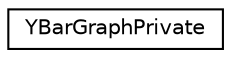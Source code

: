 digraph "Graphical Class Hierarchy"
{
 // LATEX_PDF_SIZE
  edge [fontname="Helvetica",fontsize="10",labelfontname="Helvetica",labelfontsize="10"];
  node [fontname="Helvetica",fontsize="10",shape=record];
  rankdir="LR";
  Node0 [label="YBarGraphPrivate",height=0.2,width=0.4,color="black", fillcolor="white", style="filled",URL="$structYBarGraphPrivate.html",tooltip=" "];
}
